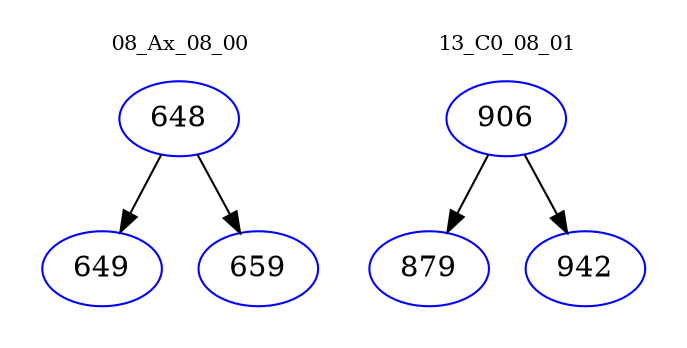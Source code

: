 digraph{
subgraph cluster_0 {
color = white
label = "08_Ax_08_00";
fontsize=10;
T0_648 [label="648", color="blue"]
T0_648 -> T0_649 [color="black"]
T0_649 [label="649", color="blue"]
T0_648 -> T0_659 [color="black"]
T0_659 [label="659", color="blue"]
}
subgraph cluster_1 {
color = white
label = "13_C0_08_01";
fontsize=10;
T1_906 [label="906", color="blue"]
T1_906 -> T1_879 [color="black"]
T1_879 [label="879", color="blue"]
T1_906 -> T1_942 [color="black"]
T1_942 [label="942", color="blue"]
}
}

